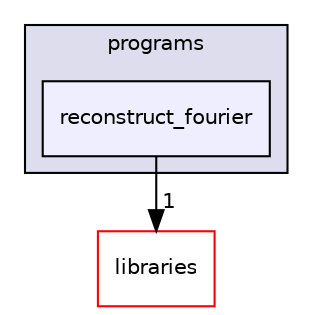 digraph "xmipp/applications/programs/reconstruct_fourier" {
  compound=true
  node [ fontsize="10", fontname="Helvetica"];
  edge [ labelfontsize="10", labelfontname="Helvetica"];
  subgraph clusterdir_592b16dc4070b933e5655da2b0d20bbb {
    graph [ bgcolor="#ddddee", pencolor="black", label="programs" fontname="Helvetica", fontsize="10", URL="dir_592b16dc4070b933e5655da2b0d20bbb.html"]
  dir_6c86e47398c04fdac46ff1f7863683ae [shape=box, label="reconstruct_fourier", style="filled", fillcolor="#eeeeff", pencolor="black", URL="dir_6c86e47398c04fdac46ff1f7863683ae.html"];
  }
  dir_29dba3f3840f20df3b04d1972e99046b [shape=box label="libraries" fillcolor="white" style="filled" color="red" URL="dir_29dba3f3840f20df3b04d1972e99046b.html"];
  dir_6c86e47398c04fdac46ff1f7863683ae->dir_29dba3f3840f20df3b04d1972e99046b [headlabel="1", labeldistance=1.5 headhref="dir_000197_000027.html"];
}
